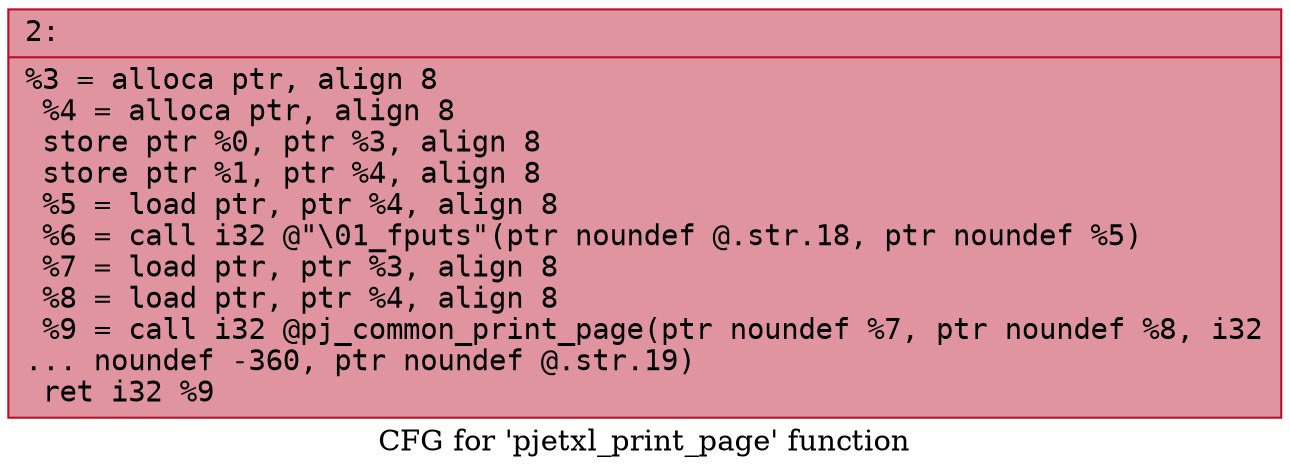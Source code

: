 digraph "CFG for 'pjetxl_print_page' function" {
	label="CFG for 'pjetxl_print_page' function";

	Node0x600001a721c0 [shape=record,color="#b70d28ff", style=filled, fillcolor="#b70d2870" fontname="Courier",label="{2:\l|  %3 = alloca ptr, align 8\l  %4 = alloca ptr, align 8\l  store ptr %0, ptr %3, align 8\l  store ptr %1, ptr %4, align 8\l  %5 = load ptr, ptr %4, align 8\l  %6 = call i32 @\"\\01_fputs\"(ptr noundef @.str.18, ptr noundef %5)\l  %7 = load ptr, ptr %3, align 8\l  %8 = load ptr, ptr %4, align 8\l  %9 = call i32 @pj_common_print_page(ptr noundef %7, ptr noundef %8, i32\l... noundef -360, ptr noundef @.str.19)\l  ret i32 %9\l}"];
}
